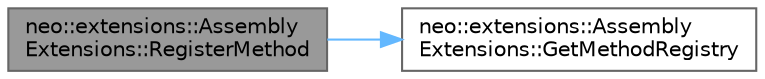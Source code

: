 digraph "neo::extensions::AssemblyExtensions::RegisterMethod"
{
 // LATEX_PDF_SIZE
  bgcolor="transparent";
  edge [fontname=Helvetica,fontsize=10,labelfontname=Helvetica,labelfontsize=10];
  node [fontname=Helvetica,fontsize=10,shape=box,height=0.2,width=0.4];
  rankdir="LR";
  Node1 [id="Node000001",label="neo::extensions::Assembly\lExtensions::RegisterMethod",height=0.2,width=0.4,color="gray40", fillcolor="grey60", style="filled", fontcolor="black",tooltip="Register a method for a type."];
  Node1 -> Node2 [id="edge1_Node000001_Node000002",color="steelblue1",style="solid",tooltip=" "];
  Node2 [id="Node000002",label="neo::extensions::Assembly\lExtensions::GetMethodRegistry",height=0.2,width=0.4,color="grey40", fillcolor="white", style="filled",URL="$classneo_1_1extensions_1_1_assembly_extensions.html#af16bebe84ddd7375dae96454b0059687",tooltip="Get the method registry (singleton pattern)"];
}
